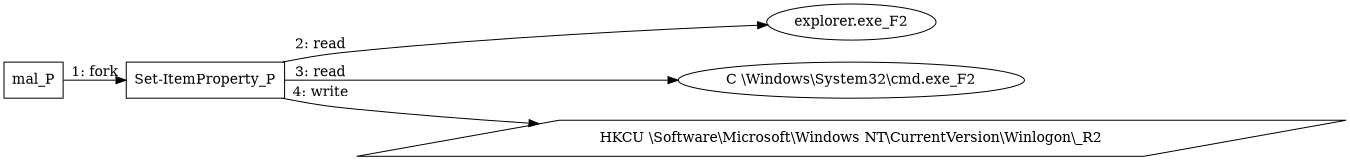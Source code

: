 digraph "T1547.004" {
rankdir="LR"
size="9"
fixedsize="false"
splines="true"
nodesep=0.3
ranksep=0
fontsize=10
overlap="scalexy"
engine= "neato"
	"mal_P" [node_type=Process shape=box]
	"Set-ItemProperty_P" [node_type=Process shape=box]
	"explorer.exe_F2" [node_type=File shape=ellipse]
	"C \\Windows\\System32\\cmd.exe_F2" [node_type=File shape=ellipse]
	"HKCU \\Software\\Microsoft\\Windows NT\\CurrentVersion\\Winlogon\\_R2" [node_type=Registry shape=parallelogram]
	"mal_P" -> "Set-ItemProperty_P" [label="1: fork"]
	"Set-ItemProperty_P" -> "explorer.exe_F2" [label="2: read"]
	"Set-ItemProperty_P" -> "C \\Windows\\System32\\cmd.exe_F2" [label="3: read"]
	"Set-ItemProperty_P" -> "HKCU \\Software\\Microsoft\\Windows NT\\CurrentVersion\\Winlogon\\_R2" [label="4: write"]
}
